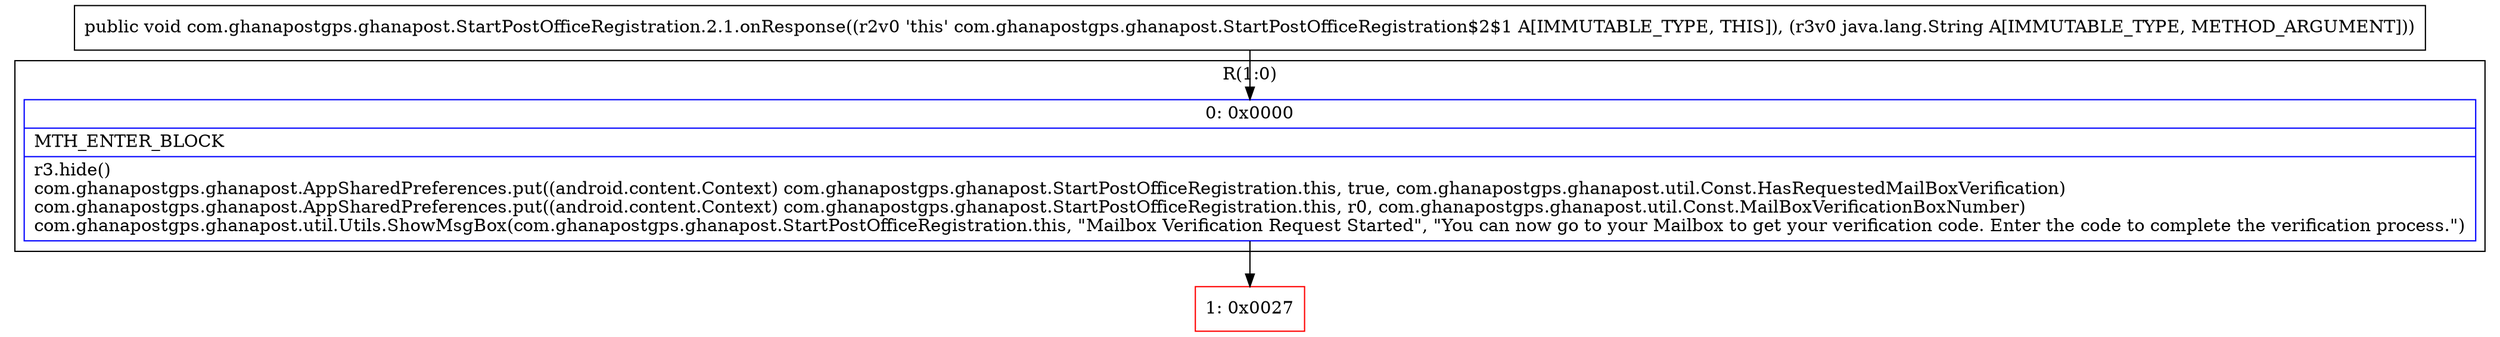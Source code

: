 digraph "CFG forcom.ghanapostgps.ghanapost.StartPostOfficeRegistration.2.1.onResponse(Ljava\/lang\/String;)V" {
subgraph cluster_Region_1069136182 {
label = "R(1:0)";
node [shape=record,color=blue];
Node_0 [shape=record,label="{0\:\ 0x0000|MTH_ENTER_BLOCK\l|r3.hide()\lcom.ghanapostgps.ghanapost.AppSharedPreferences.put((android.content.Context) com.ghanapostgps.ghanapost.StartPostOfficeRegistration.this, true, com.ghanapostgps.ghanapost.util.Const.HasRequestedMailBoxVerification)\lcom.ghanapostgps.ghanapost.AppSharedPreferences.put((android.content.Context) com.ghanapostgps.ghanapost.StartPostOfficeRegistration.this, r0, com.ghanapostgps.ghanapost.util.Const.MailBoxVerificationBoxNumber)\lcom.ghanapostgps.ghanapost.util.Utils.ShowMsgBox(com.ghanapostgps.ghanapost.StartPostOfficeRegistration.this, \"Mailbox Verification Request Started\", \"You can now go to your Mailbox to get your verification code. Enter the code to complete the verification process.\")\l}"];
}
Node_1 [shape=record,color=red,label="{1\:\ 0x0027}"];
MethodNode[shape=record,label="{public void com.ghanapostgps.ghanapost.StartPostOfficeRegistration.2.1.onResponse((r2v0 'this' com.ghanapostgps.ghanapost.StartPostOfficeRegistration$2$1 A[IMMUTABLE_TYPE, THIS]), (r3v0 java.lang.String A[IMMUTABLE_TYPE, METHOD_ARGUMENT])) }"];
MethodNode -> Node_0;
Node_0 -> Node_1;
}

